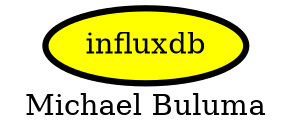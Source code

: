 digraph PhiloDilemma {
  label = "Michael Buluma" ;
  overlap=false
  {
    "influxdb" [fillcolor=yellow style=filled penwidth=3]
  }
}
